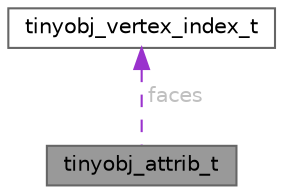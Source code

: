 digraph "tinyobj_attrib_t"
{
 // LATEX_PDF_SIZE
  bgcolor="transparent";
  edge [fontname=Helvetica,fontsize=10,labelfontname=Helvetica,labelfontsize=10];
  node [fontname=Helvetica,fontsize=10,shape=box,height=0.2,width=0.4];
  Node1 [id="Node000001",label="tinyobj_attrib_t",height=0.2,width=0.4,color="gray40", fillcolor="grey60", style="filled", fontcolor="black",tooltip=" "];
  Node2 -> Node1 [id="edge3_Node000001_Node000002",dir="back",color="darkorchid3",style="dashed",tooltip=" ",label=" faces",fontcolor="grey" ];
  Node2 [id="Node000002",label="tinyobj_vertex_index_t",height=0.2,width=0.4,color="gray40", fillcolor="white", style="filled",URL="$structtinyobj__vertex__index__t.html",tooltip=" "];
}
